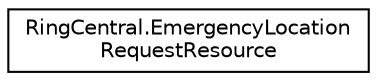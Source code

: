 digraph "Graphical Class Hierarchy"
{
 // LATEX_PDF_SIZE
  edge [fontname="Helvetica",fontsize="10",labelfontname="Helvetica",labelfontsize="10"];
  node [fontname="Helvetica",fontsize="10",shape=record];
  rankdir="LR";
  Node0 [label="RingCentral.EmergencyLocation\lRequestResource",height=0.2,width=0.4,color="black", fillcolor="white", style="filled",URL="$classRingCentral_1_1EmergencyLocationRequestResource.html",tooltip=" "];
}
